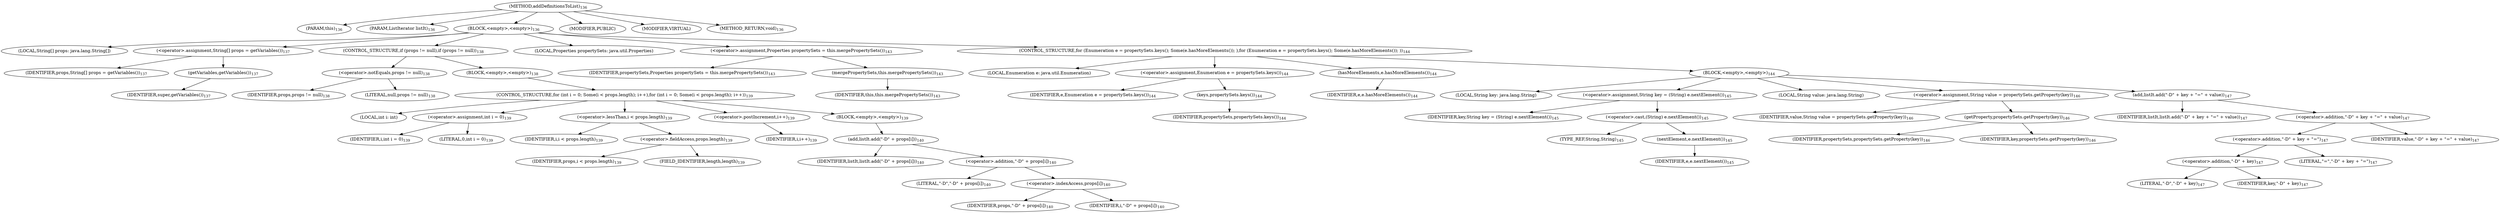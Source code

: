 digraph "addDefinitionsToList" {  
"158" [label = <(METHOD,addDefinitionsToList)<SUB>136</SUB>> ]
"8" [label = <(PARAM,this)<SUB>136</SUB>> ]
"159" [label = <(PARAM,ListIterator listIt)<SUB>136</SUB>> ]
"160" [label = <(BLOCK,&lt;empty&gt;,&lt;empty&gt;)<SUB>136</SUB>> ]
"161" [label = <(LOCAL,String[] props: java.lang.String[])> ]
"162" [label = <(&lt;operator&gt;.assignment,String[] props = getVariables())<SUB>137</SUB>> ]
"163" [label = <(IDENTIFIER,props,String[] props = getVariables())<SUB>137</SUB>> ]
"164" [label = <(getVariables,getVariables())<SUB>137</SUB>> ]
"165" [label = <(IDENTIFIER,super,getVariables())<SUB>137</SUB>> ]
"166" [label = <(CONTROL_STRUCTURE,if (props != null),if (props != null))<SUB>138</SUB>> ]
"167" [label = <(&lt;operator&gt;.notEquals,props != null)<SUB>138</SUB>> ]
"168" [label = <(IDENTIFIER,props,props != null)<SUB>138</SUB>> ]
"169" [label = <(LITERAL,null,props != null)<SUB>138</SUB>> ]
"170" [label = <(BLOCK,&lt;empty&gt;,&lt;empty&gt;)<SUB>138</SUB>> ]
"171" [label = <(CONTROL_STRUCTURE,for (int i = 0; Some(i &lt; props.length); i++),for (int i = 0; Some(i &lt; props.length); i++))<SUB>139</SUB>> ]
"172" [label = <(LOCAL,int i: int)> ]
"173" [label = <(&lt;operator&gt;.assignment,int i = 0)<SUB>139</SUB>> ]
"174" [label = <(IDENTIFIER,i,int i = 0)<SUB>139</SUB>> ]
"175" [label = <(LITERAL,0,int i = 0)<SUB>139</SUB>> ]
"176" [label = <(&lt;operator&gt;.lessThan,i &lt; props.length)<SUB>139</SUB>> ]
"177" [label = <(IDENTIFIER,i,i &lt; props.length)<SUB>139</SUB>> ]
"178" [label = <(&lt;operator&gt;.fieldAccess,props.length)<SUB>139</SUB>> ]
"179" [label = <(IDENTIFIER,props,i &lt; props.length)<SUB>139</SUB>> ]
"180" [label = <(FIELD_IDENTIFIER,length,length)<SUB>139</SUB>> ]
"181" [label = <(&lt;operator&gt;.postIncrement,i++)<SUB>139</SUB>> ]
"182" [label = <(IDENTIFIER,i,i++)<SUB>139</SUB>> ]
"183" [label = <(BLOCK,&lt;empty&gt;,&lt;empty&gt;)<SUB>139</SUB>> ]
"184" [label = <(add,listIt.add(&quot;-D&quot; + props[i]))<SUB>140</SUB>> ]
"185" [label = <(IDENTIFIER,listIt,listIt.add(&quot;-D&quot; + props[i]))<SUB>140</SUB>> ]
"186" [label = <(&lt;operator&gt;.addition,&quot;-D&quot; + props[i])<SUB>140</SUB>> ]
"187" [label = <(LITERAL,&quot;-D&quot;,&quot;-D&quot; + props[i])<SUB>140</SUB>> ]
"188" [label = <(&lt;operator&gt;.indexAccess,props[i])<SUB>140</SUB>> ]
"189" [label = <(IDENTIFIER,props,&quot;-D&quot; + props[i])<SUB>140</SUB>> ]
"190" [label = <(IDENTIFIER,i,&quot;-D&quot; + props[i])<SUB>140</SUB>> ]
"191" [label = <(LOCAL,Properties propertySets: java.util.Properties)> ]
"192" [label = <(&lt;operator&gt;.assignment,Properties propertySets = this.mergePropertySets())<SUB>143</SUB>> ]
"193" [label = <(IDENTIFIER,propertySets,Properties propertySets = this.mergePropertySets())<SUB>143</SUB>> ]
"194" [label = <(mergePropertySets,this.mergePropertySets())<SUB>143</SUB>> ]
"7" [label = <(IDENTIFIER,this,this.mergePropertySets())<SUB>143</SUB>> ]
"195" [label = <(CONTROL_STRUCTURE,for (Enumeration e = propertySets.keys(); Some(e.hasMoreElements()); ),for (Enumeration e = propertySets.keys(); Some(e.hasMoreElements()); ))<SUB>144</SUB>> ]
"196" [label = <(LOCAL,Enumeration e: java.util.Enumeration)> ]
"197" [label = <(&lt;operator&gt;.assignment,Enumeration e = propertySets.keys())<SUB>144</SUB>> ]
"198" [label = <(IDENTIFIER,e,Enumeration e = propertySets.keys())<SUB>144</SUB>> ]
"199" [label = <(keys,propertySets.keys())<SUB>144</SUB>> ]
"200" [label = <(IDENTIFIER,propertySets,propertySets.keys())<SUB>144</SUB>> ]
"201" [label = <(hasMoreElements,e.hasMoreElements())<SUB>144</SUB>> ]
"202" [label = <(IDENTIFIER,e,e.hasMoreElements())<SUB>144</SUB>> ]
"203" [label = <(BLOCK,&lt;empty&gt;,&lt;empty&gt;)<SUB>144</SUB>> ]
"204" [label = <(LOCAL,String key: java.lang.String)> ]
"205" [label = <(&lt;operator&gt;.assignment,String key = (String) e.nextElement())<SUB>145</SUB>> ]
"206" [label = <(IDENTIFIER,key,String key = (String) e.nextElement())<SUB>145</SUB>> ]
"207" [label = <(&lt;operator&gt;.cast,(String) e.nextElement())<SUB>145</SUB>> ]
"208" [label = <(TYPE_REF,String,String)<SUB>145</SUB>> ]
"209" [label = <(nextElement,e.nextElement())<SUB>145</SUB>> ]
"210" [label = <(IDENTIFIER,e,e.nextElement())<SUB>145</SUB>> ]
"211" [label = <(LOCAL,String value: java.lang.String)> ]
"212" [label = <(&lt;operator&gt;.assignment,String value = propertySets.getProperty(key))<SUB>146</SUB>> ]
"213" [label = <(IDENTIFIER,value,String value = propertySets.getProperty(key))<SUB>146</SUB>> ]
"214" [label = <(getProperty,propertySets.getProperty(key))<SUB>146</SUB>> ]
"215" [label = <(IDENTIFIER,propertySets,propertySets.getProperty(key))<SUB>146</SUB>> ]
"216" [label = <(IDENTIFIER,key,propertySets.getProperty(key))<SUB>146</SUB>> ]
"217" [label = <(add,listIt.add(&quot;-D&quot; + key + &quot;=&quot; + value))<SUB>147</SUB>> ]
"218" [label = <(IDENTIFIER,listIt,listIt.add(&quot;-D&quot; + key + &quot;=&quot; + value))<SUB>147</SUB>> ]
"219" [label = <(&lt;operator&gt;.addition,&quot;-D&quot; + key + &quot;=&quot; + value)<SUB>147</SUB>> ]
"220" [label = <(&lt;operator&gt;.addition,&quot;-D&quot; + key + &quot;=&quot;)<SUB>147</SUB>> ]
"221" [label = <(&lt;operator&gt;.addition,&quot;-D&quot; + key)<SUB>147</SUB>> ]
"222" [label = <(LITERAL,&quot;-D&quot;,&quot;-D&quot; + key)<SUB>147</SUB>> ]
"223" [label = <(IDENTIFIER,key,&quot;-D&quot; + key)<SUB>147</SUB>> ]
"224" [label = <(LITERAL,&quot;=&quot;,&quot;-D&quot; + key + &quot;=&quot;)<SUB>147</SUB>> ]
"225" [label = <(IDENTIFIER,value,&quot;-D&quot; + key + &quot;=&quot; + value)<SUB>147</SUB>> ]
"226" [label = <(MODIFIER,PUBLIC)> ]
"227" [label = <(MODIFIER,VIRTUAL)> ]
"228" [label = <(METHOD_RETURN,void)<SUB>136</SUB>> ]
  "158" -> "8" 
  "158" -> "159" 
  "158" -> "160" 
  "158" -> "226" 
  "158" -> "227" 
  "158" -> "228" 
  "160" -> "161" 
  "160" -> "162" 
  "160" -> "166" 
  "160" -> "191" 
  "160" -> "192" 
  "160" -> "195" 
  "162" -> "163" 
  "162" -> "164" 
  "164" -> "165" 
  "166" -> "167" 
  "166" -> "170" 
  "167" -> "168" 
  "167" -> "169" 
  "170" -> "171" 
  "171" -> "172" 
  "171" -> "173" 
  "171" -> "176" 
  "171" -> "181" 
  "171" -> "183" 
  "173" -> "174" 
  "173" -> "175" 
  "176" -> "177" 
  "176" -> "178" 
  "178" -> "179" 
  "178" -> "180" 
  "181" -> "182" 
  "183" -> "184" 
  "184" -> "185" 
  "184" -> "186" 
  "186" -> "187" 
  "186" -> "188" 
  "188" -> "189" 
  "188" -> "190" 
  "192" -> "193" 
  "192" -> "194" 
  "194" -> "7" 
  "195" -> "196" 
  "195" -> "197" 
  "195" -> "201" 
  "195" -> "203" 
  "197" -> "198" 
  "197" -> "199" 
  "199" -> "200" 
  "201" -> "202" 
  "203" -> "204" 
  "203" -> "205" 
  "203" -> "211" 
  "203" -> "212" 
  "203" -> "217" 
  "205" -> "206" 
  "205" -> "207" 
  "207" -> "208" 
  "207" -> "209" 
  "209" -> "210" 
  "212" -> "213" 
  "212" -> "214" 
  "214" -> "215" 
  "214" -> "216" 
  "217" -> "218" 
  "217" -> "219" 
  "219" -> "220" 
  "219" -> "225" 
  "220" -> "221" 
  "220" -> "224" 
  "221" -> "222" 
  "221" -> "223" 
}
